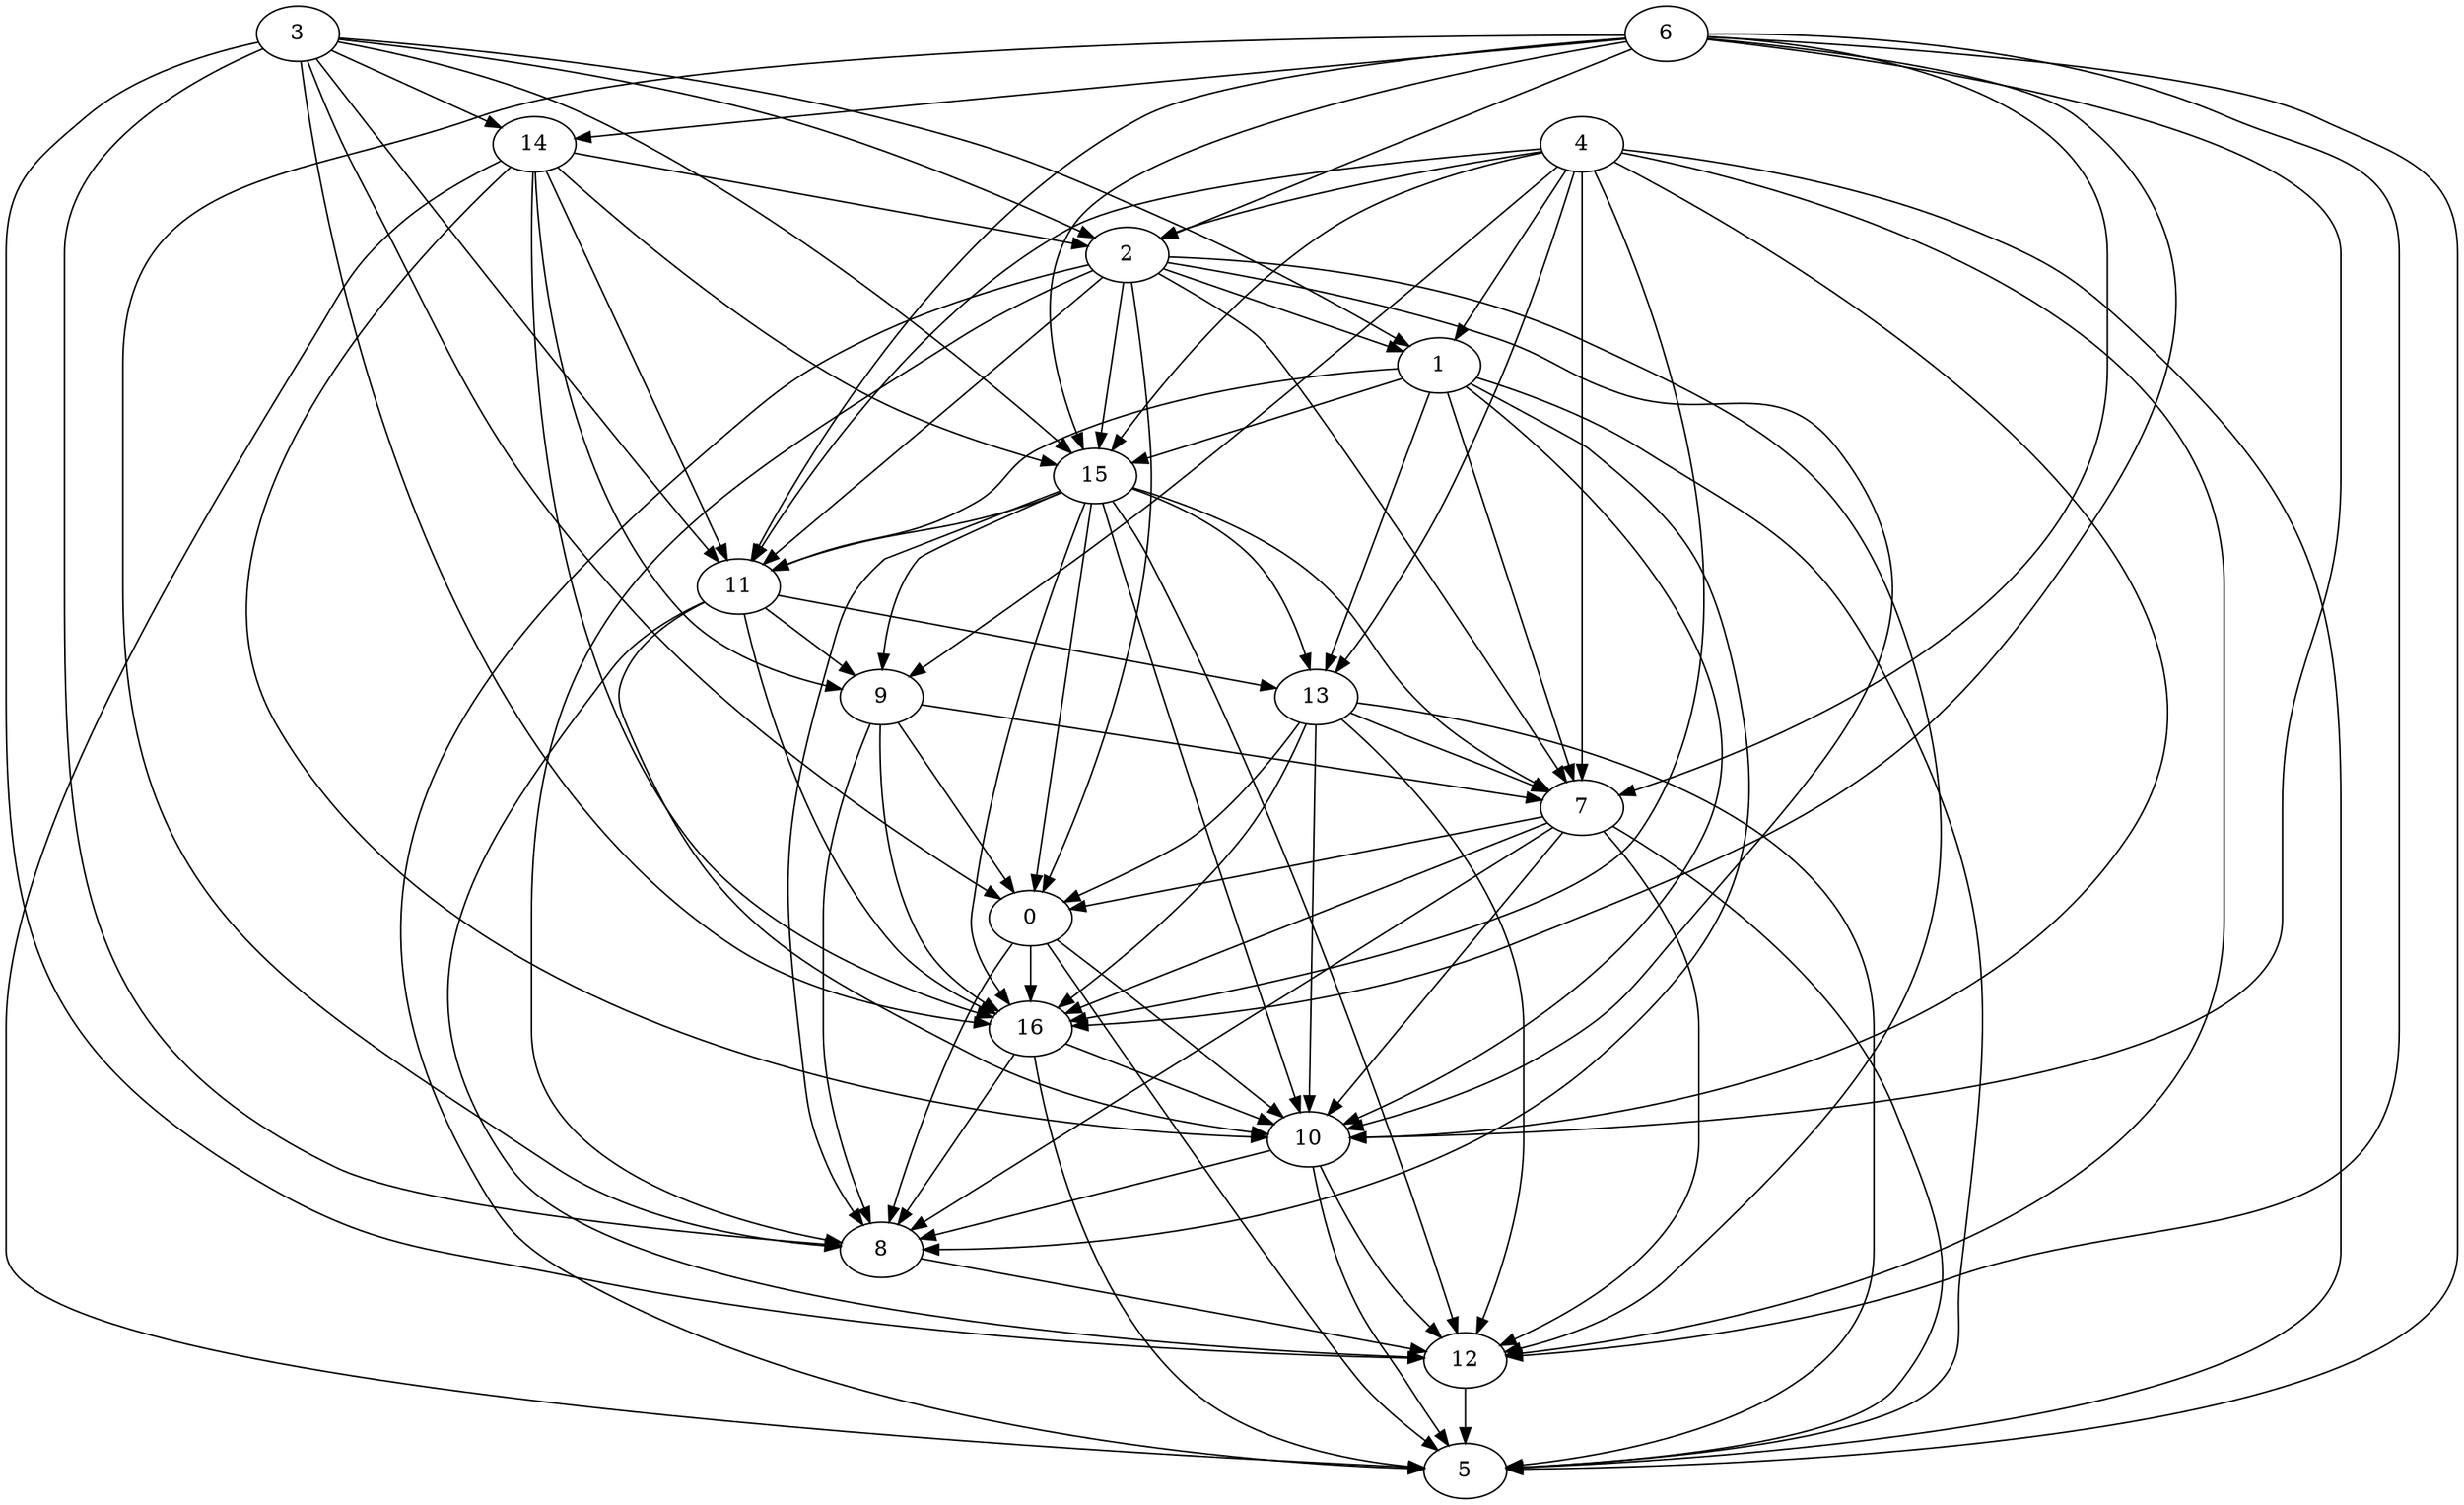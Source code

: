 digraph {
	"11" ["Weight"=676];
	"12" ["Weight"=179];
	"13" ["Weight"=698];
	"14" ["Weight"=549];
	"15" ["Weight"=323];
	"16" ["Weight"=942];
	"0" ["Weight"=840];
	"1" ["Weight"=402];
	"2" ["Weight"=777];
	"3" ["Weight"=534];
	"4" ["Weight"=601];
	"5" ["Weight"=959];
	"6" ["Weight"=180];
	"7" ["Weight"=310];
	"8" ["Weight"=251];
	"9" ["Weight"=264];
	"10" ["Weight"=468];
	"4" -> "5" ["Weight"=591];
	"4" -> "7" ["Weight"=903];
	"0" -> "5" ["Weight"=185];
	"4" -> "9" ["Weight"=436];
	"0" -> "8" ["Weight"=151];
	"15" -> "0" ["Weight"=662];
	"1" -> "10" ["Weight"=982];
	"14" -> "15" ["Weight"=334];
	"1" -> "11" ["Weight"=280];
	"1" -> "13" ["Weight"=471];
	"3" -> "11" ["Weight"=301];
	"15" -> "7" ["Weight"=842];
	"16" -> "10" ["Weight"=481];
	"3" -> "12" ["Weight"=905];
	"14" -> "11" ["Weight"=200];
	"15" -> "8" ["Weight"=115];
	"1" -> "15" ["Weight"=286];
	"14" -> "10" ["Weight"=143];
	"15" -> "9" ["Weight"=237];
	"3" -> "14" ["Weight"=679];
	"7" -> "10" ["Weight"=721];
	"3" -> "15" ["Weight"=284];
	"9" -> "0" ["Weight"=346];
	"10" -> "12" ["Weight"=186];
	"3" -> "16" ["Weight"=599];
	"7" -> "12" ["Weight"=649];
	"11" -> "9" ["Weight"=271];
	"7" -> "16" ["Weight"=942];
	"9" -> "7" ["Weight"=912];
	"9" -> "16" ["Weight"=383];
	"9" -> "8" ["Weight"=224];
	"14" -> "16" ["Weight"=778];
	"1" -> "5" ["Weight"=630];
	"1" -> "7" ["Weight"=596];
	"1" -> "8" ["Weight"=829];
	"11" -> "10" ["Weight"=127];
	"16" -> "5" ["Weight"=277];
	"16" -> "8" ["Weight"=375];
	"12" -> "5" ["Weight"=602];
	"6" -> "2" ["Weight"=559];
	"2" -> "0" ["Weight"=913];
	"2" -> "1" ["Weight"=433];
	"6" -> "5" ["Weight"=360];
	"6" -> "7" ["Weight"=555];
	"6" -> "8" ["Weight"=556];
	"2" -> "5" ["Weight"=898];
	"2" -> "7" ["Weight"=820];
	"2" -> "8" ["Weight"=716];
	"13" -> "0" ["Weight"=210];
	"0" -> "10" ["Weight"=543];
	"13" -> "16" ["Weight"=260];
	"2" -> "10" ["Weight"=883];
	"15" -> "13" ["Weight"=520];
	"2" -> "11" ["Weight"=523];
	"11" -> "16" ["Weight"=652];
	"15" -> "12" ["Weight"=234];
	"2" -> "12" ["Weight"=150];
	"4" -> "10" ["Weight"=347];
	"13" -> "5" ["Weight"=304];
	"15" -> "11" ["Weight"=175];
	"4" -> "11" ["Weight"=755];
	"13" -> "12" ["Weight"=791];
	"15" -> "10" ["Weight"=907];
	"0" -> "16" ["Weight"=500];
	"4" -> "12" ["Weight"=472];
	"6" -> "10" ["Weight"=666];
	"11" -> "13" ["Weight"=856];
	"13" -> "7" ["Weight"=429];
	"2" -> "15" ["Weight"=731];
	"4" -> "13" ["Weight"=680];
	"6" -> "11" ["Weight"=112];
	"11" -> "12" ["Weight"=878];
	"13" -> "10" ["Weight"=580];
	"6" -> "12" ["Weight"=360];
	"4" -> "15" ["Weight"=907];
	"4" -> "16" ["Weight"=954];
	"6" -> "14" ["Weight"=791];
	"7" -> "0" ["Weight"=474];
	"8" -> "12" ["Weight"=180];
	"6" -> "15" ["Weight"=647];
	"6" -> "16" ["Weight"=653];
	"3" -> "0" ["Weight"=308];
	"3" -> "1" ["Weight"=101];
	"7" -> "5" ["Weight"=878];
	"15" -> "16" ["Weight"=969];
	"3" -> "2" ["Weight"=480];
	"7" -> "8" ["Weight"=413];
	"3" -> "8" ["Weight"=857];
	"14" -> "2" ["Weight"=418];
	"14" -> "5" ["Weight"=220];
	"10" -> "5" ["Weight"=324];
	"14" -> "9" ["Weight"=427];
	"10" -> "8" ["Weight"=568];
	"4" -> "1" ["Weight"=586];
	"4" -> "2" ["Weight"=753];
}
